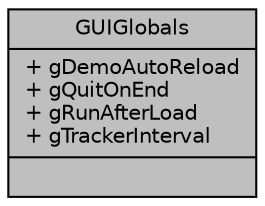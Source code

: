 digraph "GUIGlobals"
{
  edge [fontname="Helvetica",fontsize="10",labelfontname="Helvetica",labelfontsize="10"];
  node [fontname="Helvetica",fontsize="10",shape=record];
  Node1 [label="{GUIGlobals\n|+ gDemoAutoReload\l+ gQuitOnEnd\l+ gRunAfterLoad\l+ gTrackerInterval\l|}",height=0.2,width=0.4,color="black", fillcolor="grey75", style="filled", fontcolor="black"];
}
